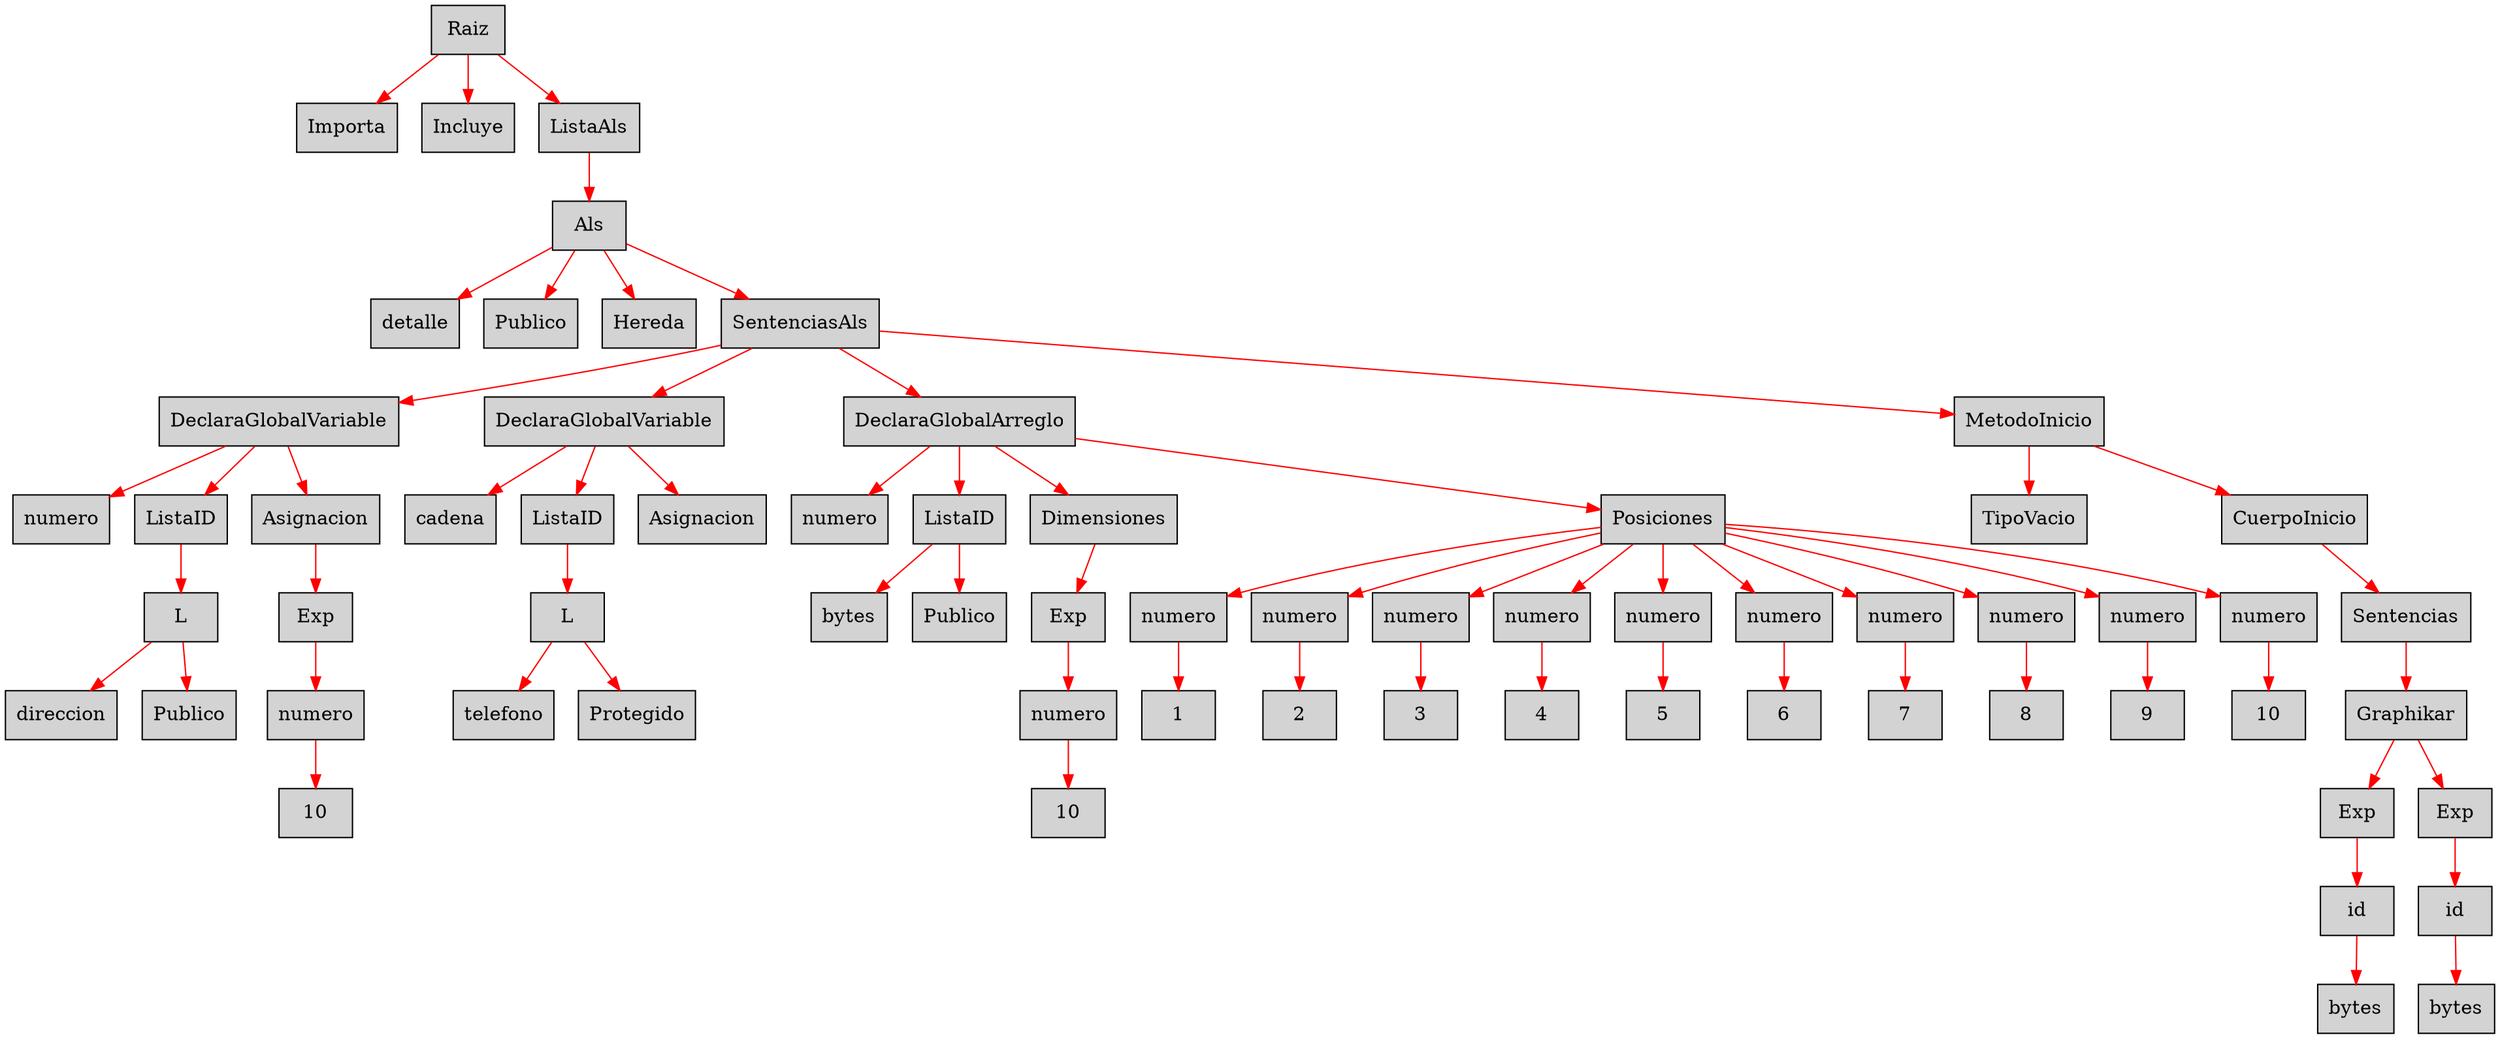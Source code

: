 digraph G {node[shape=box, style=filled]; edge[color=red]
node2041746800[label="Raiz"];
 node2041746800->node125279227;node125279227[label="Importa"];
 node2041746800->node181854022;node181854022[label="Incluye"];
 node2041746800->node753774645;node753774645[label="ListaAls"];
 node753774645->node1092205005;node1092205005[label="Als"];
 node1092205005->node2055883350;node2055883350[label="detalle"];
 node1092205005->node1184536238;node1184536238[label="Publico"];
 node1092205005->node129497680;node129497680[label="Hereda"];
 node1092205005->node191687866;node191687866[label="SentenciasAls"];
 node191687866->node589094779;node589094779[label="DeclaraGlobalVariable"];
 node589094779->node824250960;node824250960[label="numero"];
 node589094779->node159124318;node159124318[label="ListaID"];
 node159124318->node1704542199;node1704542199[label="L"];
 node1704542199->node549176120;node549176120[label="direccion"];
 node1704542199->node422700781;node422700781[label="Publico"];
 node589094779->node1895708782;node1895708782[label="Asignacion"];
 node1895708782->node1555351297;node1555351297[label="Exp"];
 node1555351297->node585661868;node585661868[label="numero"];
 node585661868->node880341394;node880341394[label="10"];
 node191687866->node893686331;node893686331[label="DeclaraGlobalVariable"];
 node893686331->node1337116509;node1337116509[label="cadena"];
 node893686331->node785827354;node785827354[label="ListaID"];
 node785827354->node1565607475;node1565607475[label="L"];
 node1565607475->node1276494568;node1276494568[label="telefono"];
 node1565607475->node365194264;node365194264[label="Protegido"];
 node893686331->node221945516;node221945516[label="Asignacion"];
 node191687866->node1510810086;node1510810086[label="DeclaraGlobalArreglo"];
 node1510810086->node955099853;node955099853[label="numero"];
 node1510810086->node243250532;node243250532[label="ListaID"];
 node243250532->node1466537465;node1466537465[label="bytes"];
 node243250532->node1683524835;node1683524835[label="Publico"];
 node1510810086->node825686375;node825686375[label="Dimensiones"];
 node825686375->node1116843696;node1116843696[label="Exp"];
 node1116843696->node1498164550;node1498164550[label="numero"];
 node1498164550->node2043911448;node2043911448[label="10"];
 node1510810086->node2133372548;node2133372548[label="Posiciones"];
 node2133372548->node813919231;node813919231[label="numero"];
 node813919231->node136140468;node136140468[label="1"];
 node2133372548->node1841504754;node1841504754[label="numero"];
 node1841504754->node1470496320;node1470496320[label="2"];
 node2133372548->node2085796824;node2085796824[label="numero"];
 node2085796824->node513337872;node513337872[label="3"];
 node2133372548->node1780520064;node1780520064[label="numero"];
 node1780520064->node302985338;node302985338[label="4"];
 node2133372548->node2070594968;node2070594968[label="numero"];
 node2070594968->node578517135;node578517135[label="5"];
 node2133372548->node1284598996;node1284598996[label="numero"];
 node1284598996->node662047196;node662047196[label="6"];
 node2133372548->node178081455;node178081455[label="numero"];
 node178081455->node1943789683;node1943789683[label="7"];
 node2133372548->node887870736;node887870736[label="numero"];
 node887870736->node591663800;node591663800[label="8"];
 node2133372548->node1137494089;node1137494089[label="numero"];
 node1137494089->node1874354235;node1874354235[label="9"];
 node2133372548->node85027721;node85027721[label="numero"];
 node85027721->node113469505;node113469505[label="10"];
 node191687866->node594044496;node594044496[label="MetodoInicio"];
 node594044496->node268264382;node268264382[label="TipoVacio"];
 node594044496->node20843755;node20843755[label="CuerpoInicio"];
 node20843755->node480443885;node480443885[label="Sentencias"];
 node480443885->node2090357455;node2090357455[label="Graphikar"];
 node2090357455->node412892785;node412892785[label="Exp"];
 node412892785->node1773416669;node1773416669[label="id"];
 node1773416669->node1651697043;node1651697043[label="bytes"];
 node2090357455->node1547885880;node1547885880[label="Exp"];
 node1547885880->node634658679;node634658679[label="id"];
 node634658679->node1831793096;node1831793096[label="bytes"];

}
